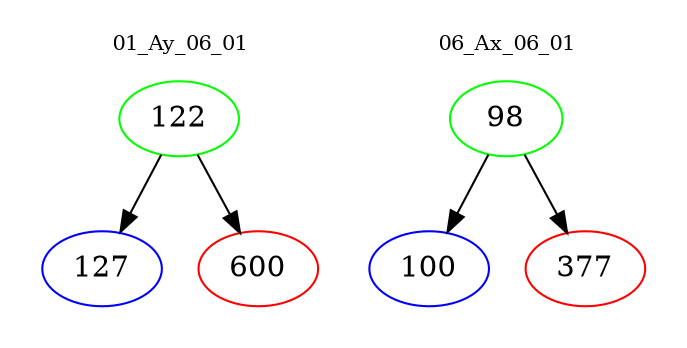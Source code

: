 digraph{
subgraph cluster_0 {
color = white
label = "01_Ay_06_01";
fontsize=10;
T0_122 [label="122", color="green"]
T0_122 -> T0_127 [color="black"]
T0_127 [label="127", color="blue"]
T0_122 -> T0_600 [color="black"]
T0_600 [label="600", color="red"]
}
subgraph cluster_1 {
color = white
label = "06_Ax_06_01";
fontsize=10;
T1_98 [label="98", color="green"]
T1_98 -> T1_100 [color="black"]
T1_100 [label="100", color="blue"]
T1_98 -> T1_377 [color="black"]
T1_377 [label="377", color="red"]
}
}
